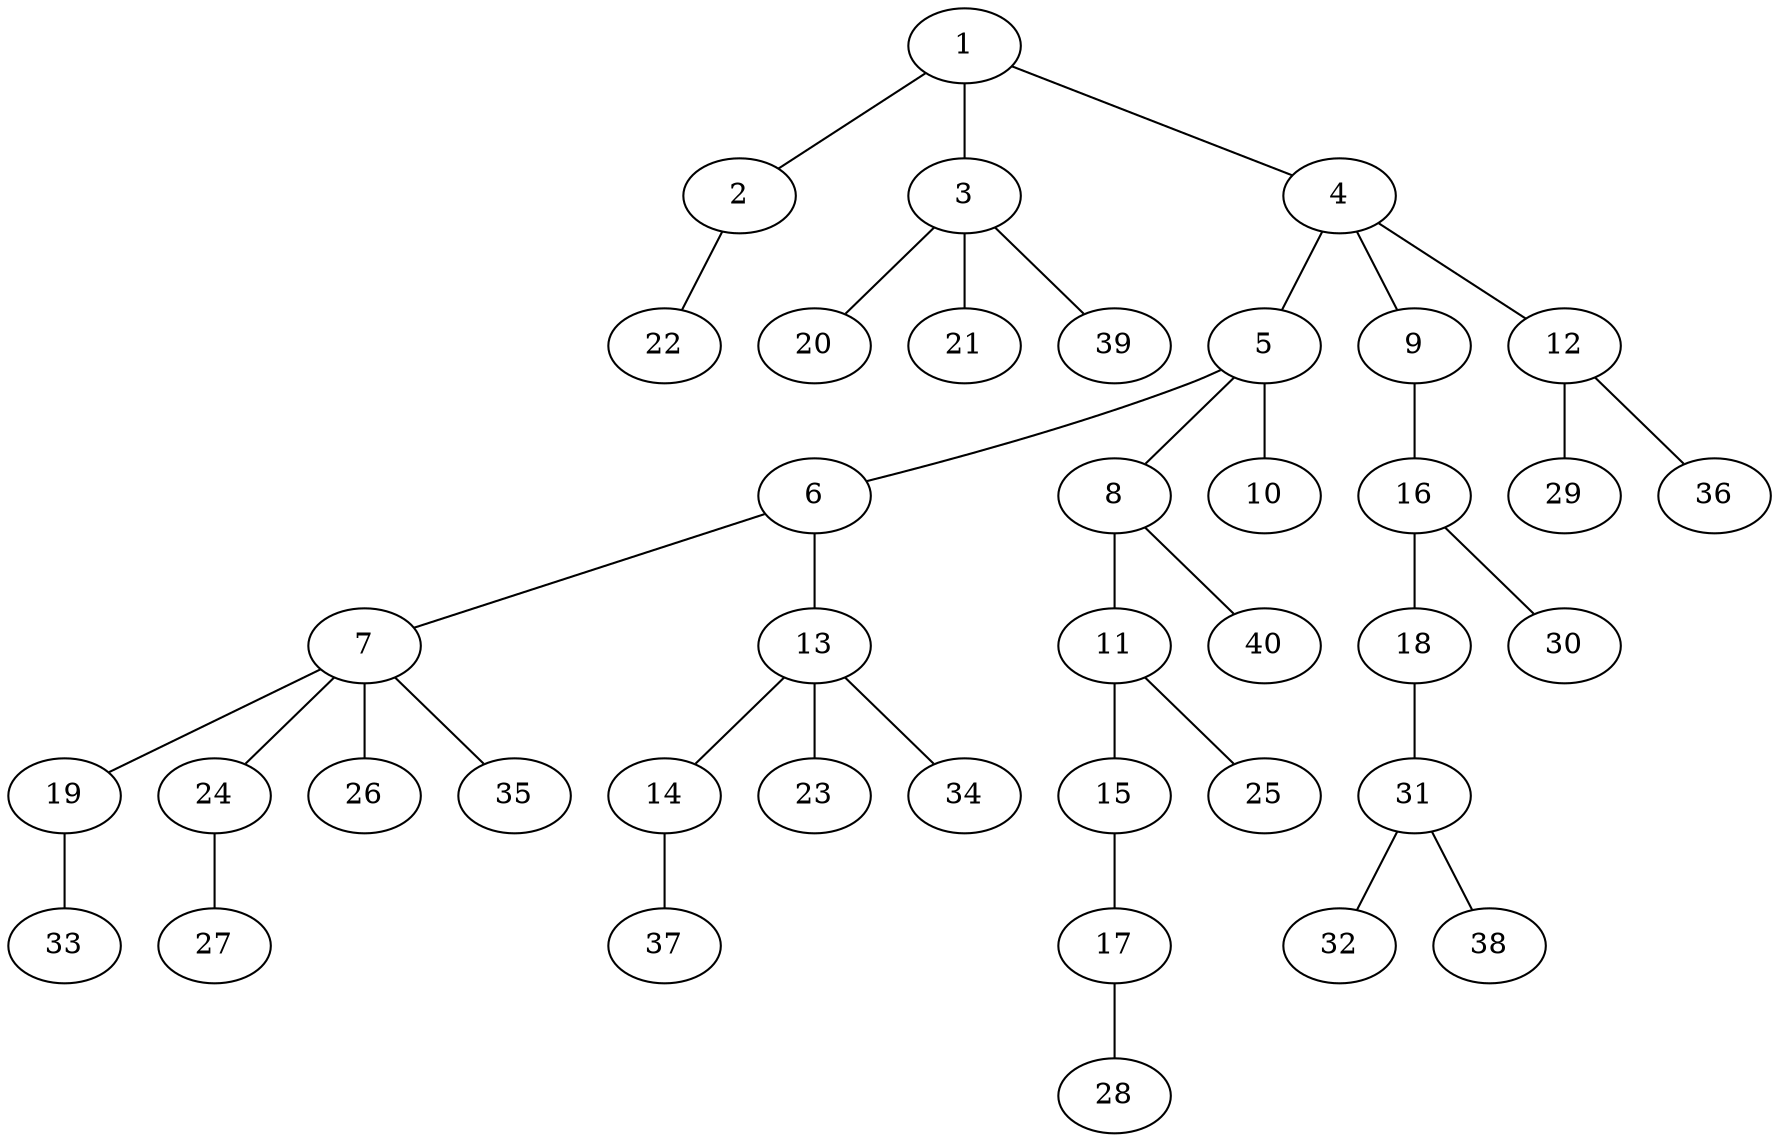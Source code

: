 graph graphname {1--2
1--3
1--4
2--22
3--20
3--21
3--39
4--5
4--9
4--12
5--6
5--8
5--10
6--7
6--13
7--19
7--24
7--26
7--35
8--11
8--40
9--16
11--15
11--25
12--29
12--36
13--14
13--23
13--34
14--37
15--17
16--18
16--30
17--28
18--31
19--33
24--27
31--32
31--38
}